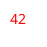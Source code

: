 {
  "sha1": "f01ddo9ccvwnrfdjcs6h412megt9hrw",
  "insertion": {
    "when": "2024-07-14T08:38:20.247Z",
    "url": "https://github.com/plantuml/plantuml/issues/1855",
    "user": "plantuml@gmail.com"
  }
}
@startuml
sprite AA <svg xmlns="http://www.w3.org/2000/svg" width="20" height="20" viewBox="0 0 20 20">
  <text x="0" y="14" fill="red" font-size="14pt">42</text>
</svg>
title <$AA>
@enduml
